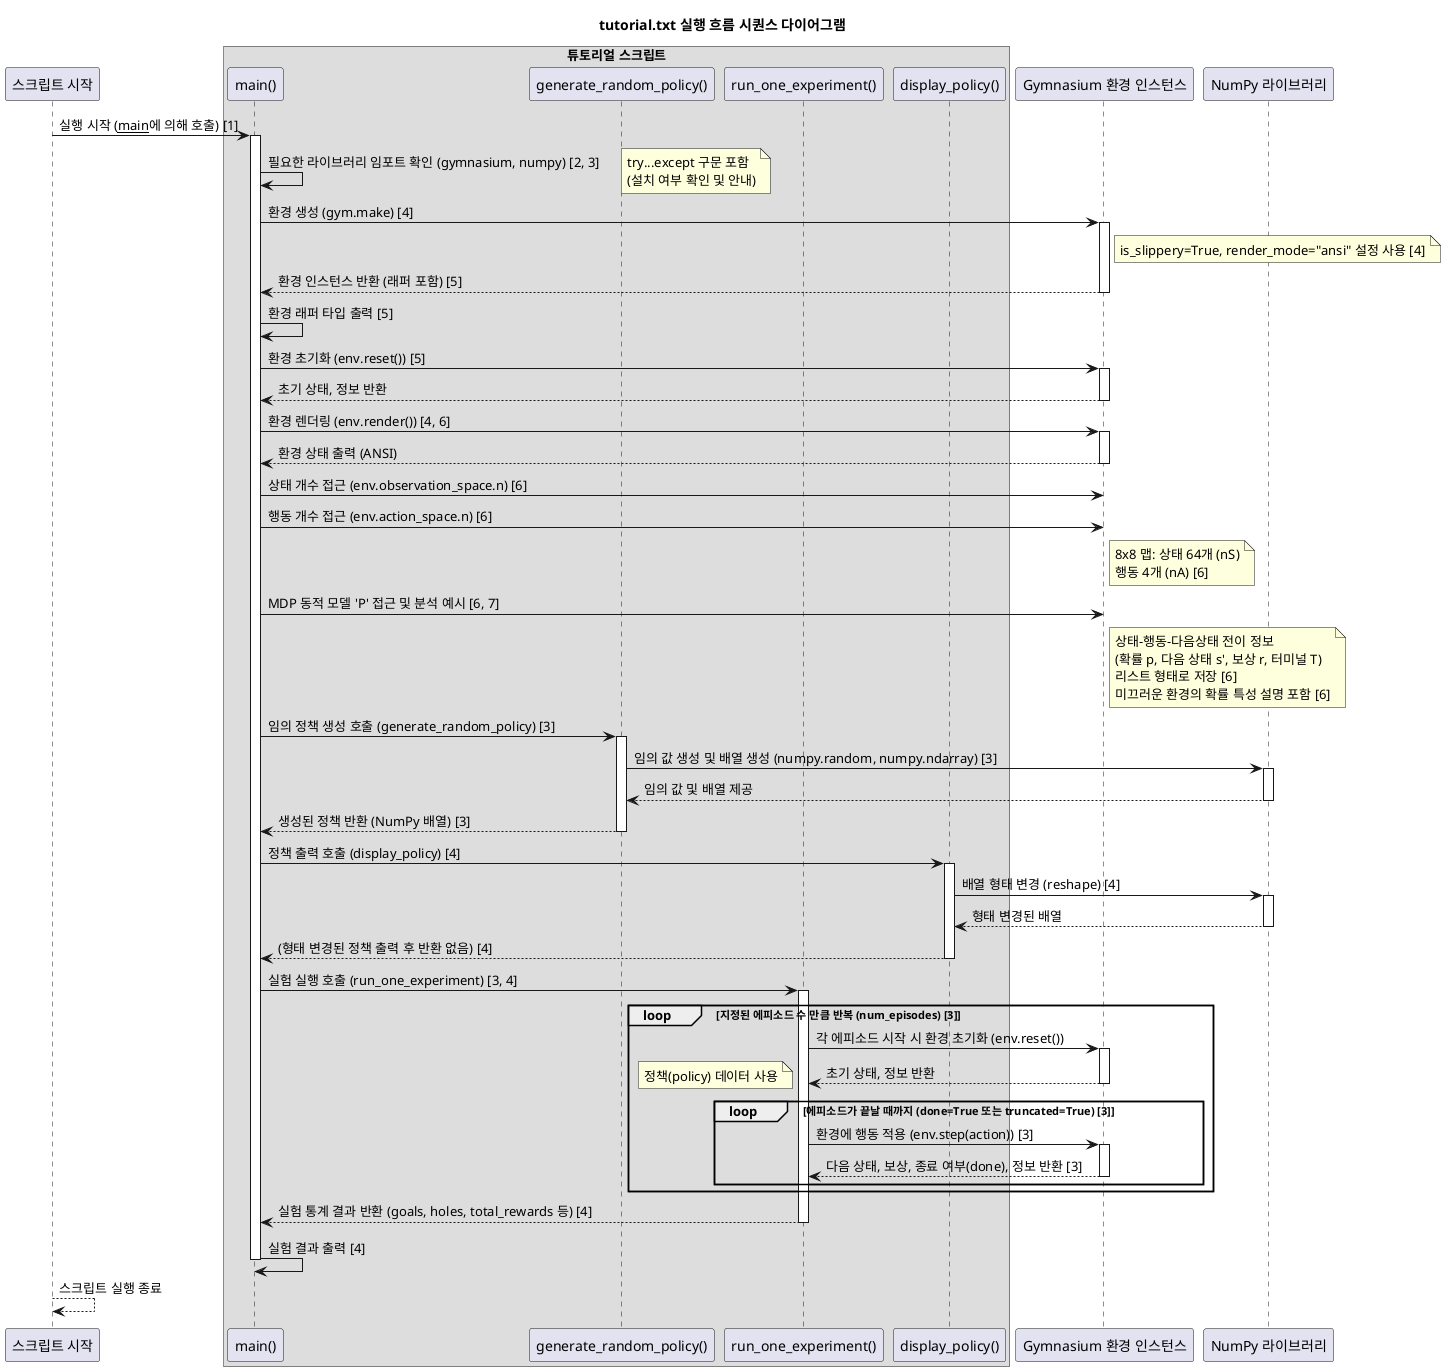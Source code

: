 @startuml
' 다이어그램 제목
title tutorial.txt 실행 흐름 시퀀스 다이어그램

' 참가자 (주요 구성요소/함수)
participant "스크립트 시작" as Script
box "튜토리얼 스크립트"
    participant "main()" as Main
    participant "generate_random_policy()" as GenPolicy
    participant "run_one_experiment()" as RunExp
    participant "display_policy()" as DispPolicy
end box
participant "Gymnasium 환경 인스턴스" as GymEnv
participant "NumPy 라이브러리" as NumPy

' 실행 순서
Script -> Main : 실행 시작 (__main__에 의해 호출) [1]

activate Main

Main -> Main : 필요한 라이브러리 임포트 확인 (gymnasium, numpy) [2, 3]
note right
    try...except 구문 포함
    (설치 여부 확인 및 안내)
end note

Main -> GymEnv : 환경 생성 (gym.make) [4]
activate GymEnv
note right of GymEnv
    'FrozenLake-v1', map_name="8x8",
    is_slippery=True, render_mode="ansi" 설정 사용 [4]
end note
GymEnv --> Main : 환경 인스턴스 반환 (래퍼 포함) [5]
deactivate GymEnv

Main -> Main : 환경 래퍼 타입 출력 [5]

Main -> GymEnv : 환경 초기화 (env.reset()) [5]
activate GymEnv
GymEnv --> Main : 초기 상태, 정보 반환
deactivate GymEnv

Main -> GymEnv : 환경 렌더링 (env.render()) [4, 6]
activate GymEnv
GymEnv --> Main : 환경 상태 출력 (ANSI)
deactivate GymEnv

Main -> GymEnv : 상태 개수 접근 (env.observation_space.n) [6]
Main -> GymEnv : 행동 개수 접근 (env.action_space.n) [6]
note right of GymEnv
    8x8 맵: 상태 64개 (nS)
    행동 4개 (nA) [6]
end note

Main -> GymEnv : MDP 동적 모델 'P' 접근 및 분석 예시 [6, 7]
note right of GymEnv
    상태-행동-다음상태 전이 정보
    (확률 p, 다음 상태 s', 보상 r, 터미널 T)
    리스트 형태로 저장 [6]
    미끄러운 환경의 확률 특성 설명 포함 [6]
end note

Main -> GenPolicy : 임의 정책 생성 호출 (generate_random_policy) [3]
activate GenPolicy
GenPolicy -> NumPy : 임의 값 생성 및 배열 생성 (numpy.random, numpy.ndarray) [3]
activate NumPy
NumPy --> GenPolicy : 임의 값 및 배열 제공
deactivate NumPy
GenPolicy --> Main : 생성된 정책 반환 (NumPy 배열) [3]
deactivate GenPolicy

Main -> DispPolicy : 정책 출력 호출 (display_policy) [4]
activate DispPolicy
DispPolicy -> NumPy : 배열 형태 변경 (reshape) [4]
activate NumPy
NumPy --> DispPolicy : 형태 변경된 배열
deactivate NumPy
DispPolicy --> Main : (형태 변경된 정책 출력 후 반환 없음) [4]
deactivate DispPolicy

Main -> RunExp : 실험 실행 호출 (run_one_experiment) [3, 4]
activate RunExp

    loop 지정된 에피소드 수 만큼 반복 (num_episodes) [3]
        RunExp -> GymEnv : 각 에피소드 시작 시 환경 초기화 (env.reset())
        activate GymEnv
        GymEnv --> RunExp : 초기 상태, 정보 반환
        deactivate GymEnv

        loop 에피소드가 끝날 때까지 (done=True 또는 truncated=True) [3]
            ' 현재 상태에 따라 정책에서 행동 선택 (policy[state]) [3]
            note left
                정책(policy) 데이터 사용
            end note
            RunExp -> GymEnv : 환경에 행동 적용 (env.step(action)) [3]
            activate GymEnv
            GymEnv --> RunExp : 다음 상태, 보상, 종료 여부(done), 정보 반환 [3]
            deactivate GymEnv

            ' 보상 누적, 상태 업데이트 등
        end

        ' 에피소드 결과 기록 (목표 달성 횟수, 총 보상, 걸음 수 등) [3, 4]
    end

RunExp --> Main : 실험 통계 결과 반환 (goals, holes, total_rewards 등) [4]
deactivate RunExp

Main -> Main : 실험 결과 출력 [4]

deactivate Main

Script --> Script : 스크립트 실행 종료

@enduml